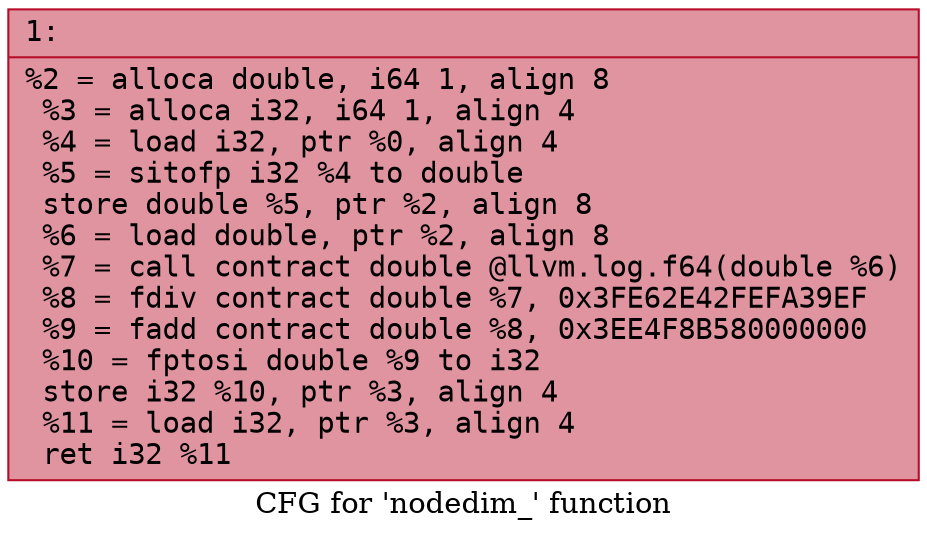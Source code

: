 digraph "CFG for 'nodedim_' function" {
	label="CFG for 'nodedim_' function";

	Node0x559de3d92050 [shape=record,color="#b70d28ff", style=filled, fillcolor="#b70d2870" fontname="Courier",label="{1:\l|  %2 = alloca double, i64 1, align 8\l  %3 = alloca i32, i64 1, align 4\l  %4 = load i32, ptr %0, align 4\l  %5 = sitofp i32 %4 to double\l  store double %5, ptr %2, align 8\l  %6 = load double, ptr %2, align 8\l  %7 = call contract double @llvm.log.f64(double %6)\l  %8 = fdiv contract double %7, 0x3FE62E42FEFA39EF\l  %9 = fadd contract double %8, 0x3EE4F8B580000000\l  %10 = fptosi double %9 to i32\l  store i32 %10, ptr %3, align 4\l  %11 = load i32, ptr %3, align 4\l  ret i32 %11\l}"];
}
